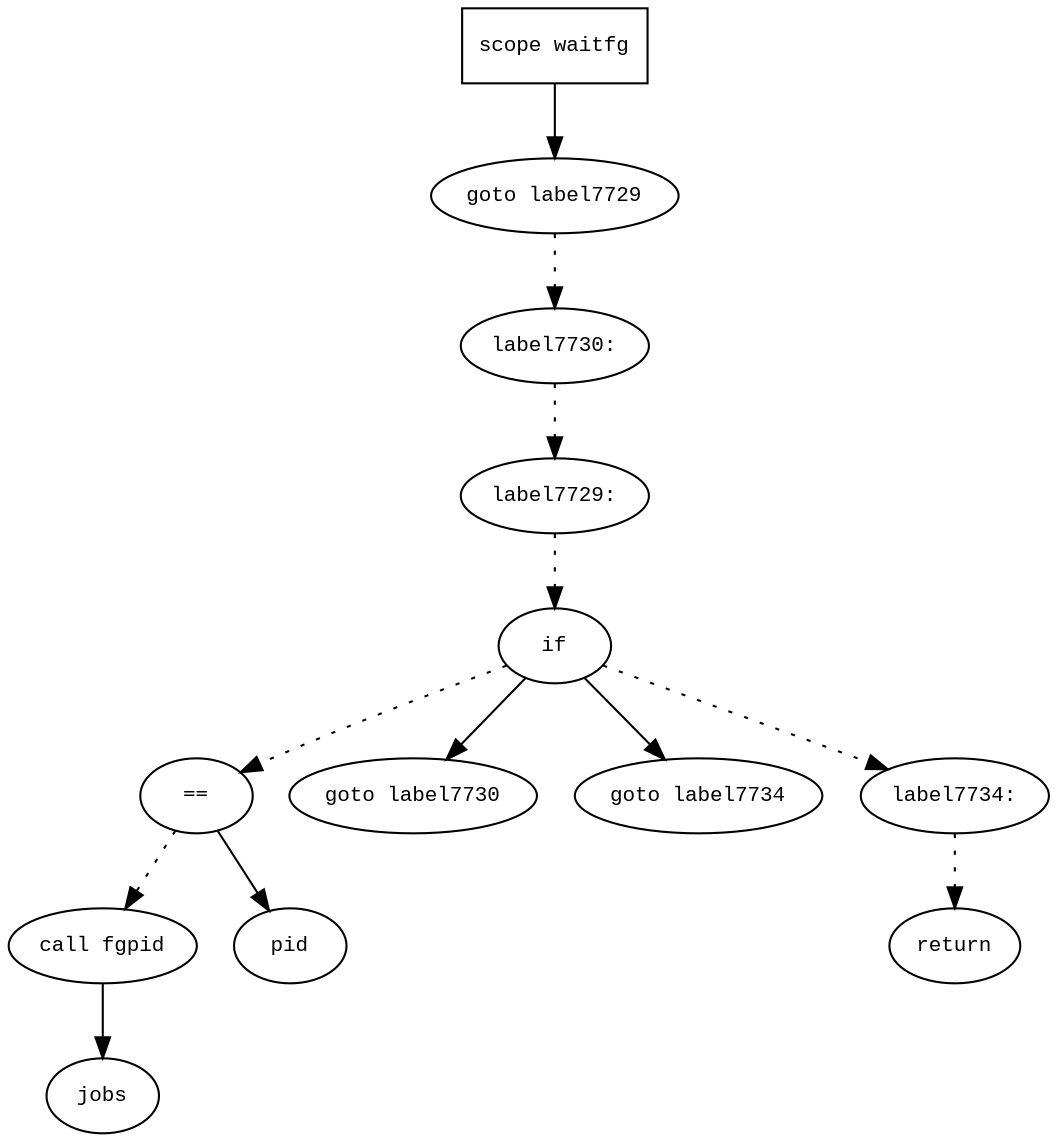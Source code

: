 digraph AST {
  graph [fontname="Times New Roman",fontsize=10];
  node  [fontname="Courier New",fontsize=10];
  edge  [fontname="Times New Roman",fontsize=10];

  node1 [label="scope waitfg",shape=box];
  node2 [label="goto label7729",shape=ellipse];
  node1 -> node2;
  node3 [label="label7730:",shape=ellipse];
  node2 -> node3 [style=dotted];
  node4 [label="label7729:",shape=ellipse];
  node3 -> node4 [style=dotted];
  node5 [label="if",shape=ellipse];
  node4 -> node5 [style=dotted];
  node6 [label="==",shape=ellipse];
  node7 [label="call fgpid",shape=ellipse];
  node8 [label="jobs",shape=ellipse];
  node7 -> node8;
  node6 -> node7 [style=dotted];
  node9 [label="pid",shape=ellipse];
  node6 -> node9;
  node5 -> node6 [style=dotted];
  node10 [label="goto label7730",shape=ellipse];
  node5 -> node10;
  node11 [label="goto label7734",shape=ellipse];
  node5 -> node11;
  node12 [label="label7734:",shape=ellipse];
  node5 -> node12 [style=dotted];
  node13 [label="return",shape=ellipse];
  node12 -> node13 [style=dotted];
} 